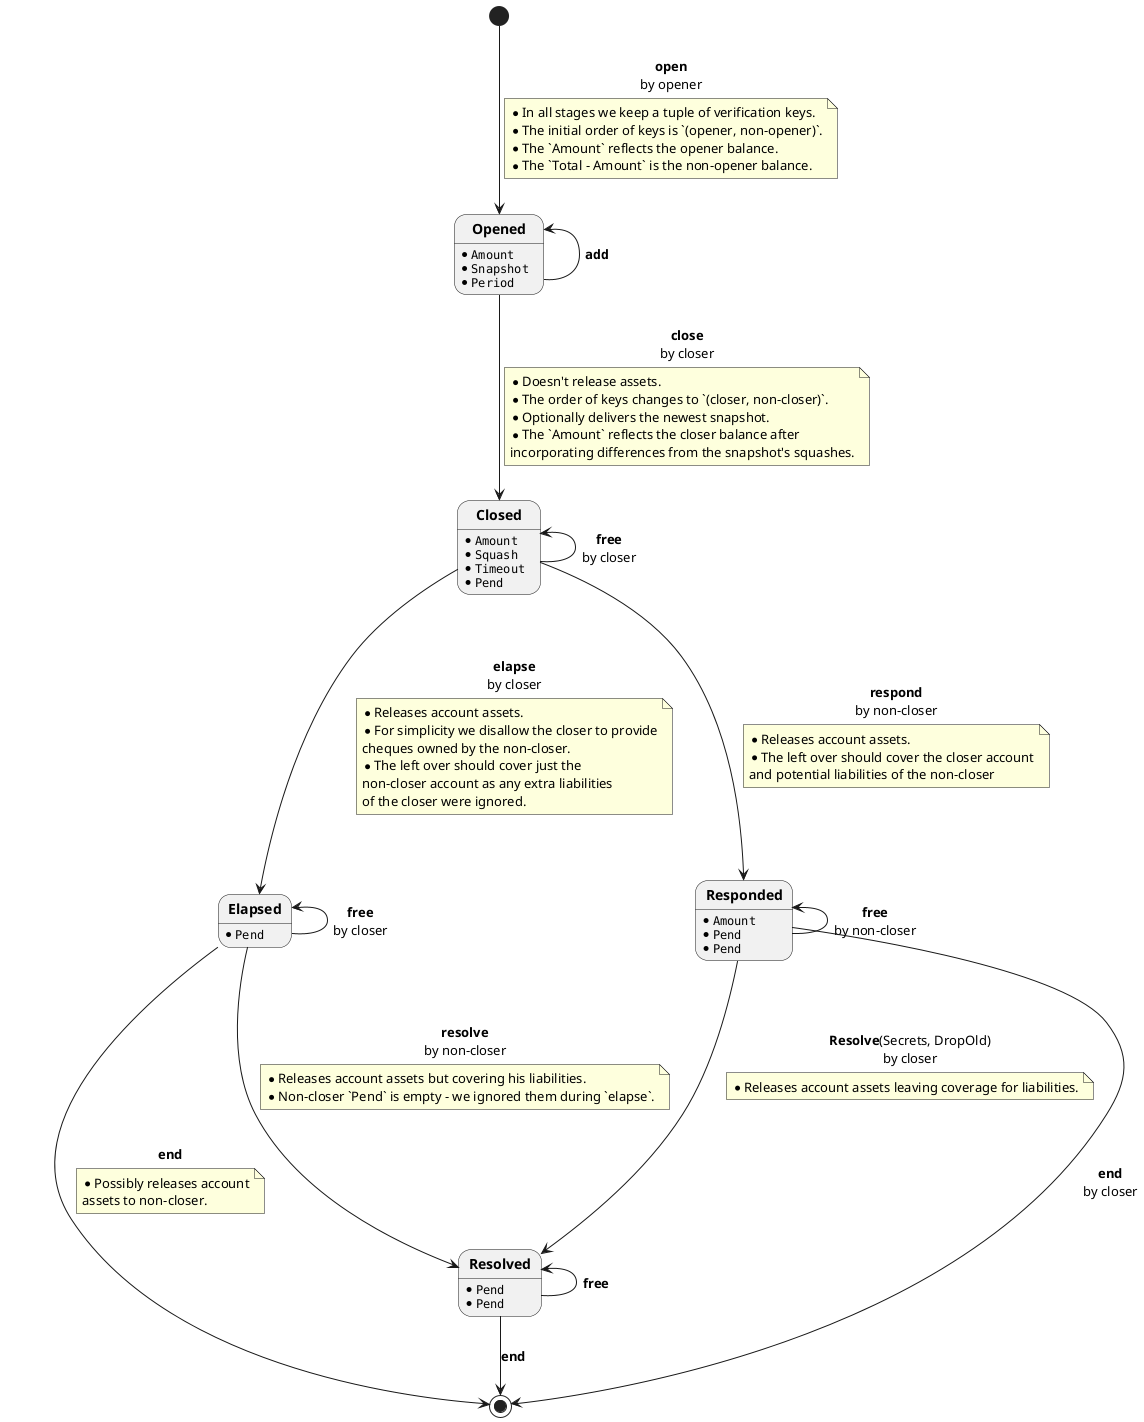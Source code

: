 @startuml

state "<b>Opened</b>" as Opened
Opened: * ""Amount""
Opened: * ""Snapshot""
Opened: * ""Period""

state "<b>Closed</b>" as Closed
Closed: * ""Amount""
Closed: * ""Squash""
Closed: * ""Timeout""
Closed: * ""Pend""

state "<b>Responded</b>" as Responded
Responded: * ""Amount""
Responded: * ""Pend""
Responded: * ""Pend""

state "<b>Elapsed</b>" as Elapsed
Elapsed: * ""Pend""

state "<b>Resolved</b>" as Resolved
Resolved: * ""Pend""
Resolved: * ""Pend""

[*] --> Opened : <b>open</b>\nby opener
note on link
  * In all stages we keep a tuple of verification keys.
  * The initial order of keys is `(opener, non-opener)`.
  * The `Amount` reflects the opener balance.
  * The `Total - Amount` is the non-opener balance.
end note
Opened --u-> Opened : ""<b>add</b>""
Opened --> Closed : <b>close</b>\nby closer
note on link
  * Doesn't release assets.
  * The order of keys changes to `(closer, non-closer)`.
  * Optionally delivers the newest snapshot.
  * The `Amount` reflects the closer balance after
  incorporating differences from the snapshot's squashes.
end note
Closed --u-> Closed : <b>free</b>\nby closer
Closed --d-> Responded : <b>respond</b>\nby non-closer
note on link
  * Releases account assets.
  * The left over should cover the closer account
  and potential liabilities of the non-closer
end note

Closed --d-> Elapsed : <b>elapse</b>\nby closer
note on link
  * Releases account assets.
  * For simplicity we disallow the closer to provide
  cheques owned by the non-closer.
  * The left over should cover just the
  non-closer account as any extra liabilities
  of the closer were ignored.
end note

Responded --u-> Responded : <b>free</b>\nby non-closer
Responded --d-> Resolved : <b>Resolve</b>(Secrets, DropOld)\nby closer
note on link
  * Releases account assets leaving coverage for liabilities.
end note
Responded --> [*] : <b>end</b>\nby closer

Elapsed --u-> Elapsed : <b>free</b>\nby closer
Elapsed --d-> Resolved : <b>resolve</b>\nby non-closer
note on link
  * Releases account assets but covering his liabilities.
  * Non-closer `Pend` is empty - we ignored them during `elapse`.
end note
Elapsed --d-> [*] : <b>end</b>
note on link
  * Possibly releases account
  assets to non-closer.
end note

Resolved --u-> Resolved : <b>free</b>
Resolved --> [*] : <b>end</b>

@enduml


// pub type CStep {
//   Add(Option<Signed<Snapshot>>)
//   Close(Receipt)
//   Respond(Receipt, DropOld)
//   Resolve(Secrets, DropOld)
//   Elapse(Secrets)
//   Free(Secrets, DropOld)
// }
